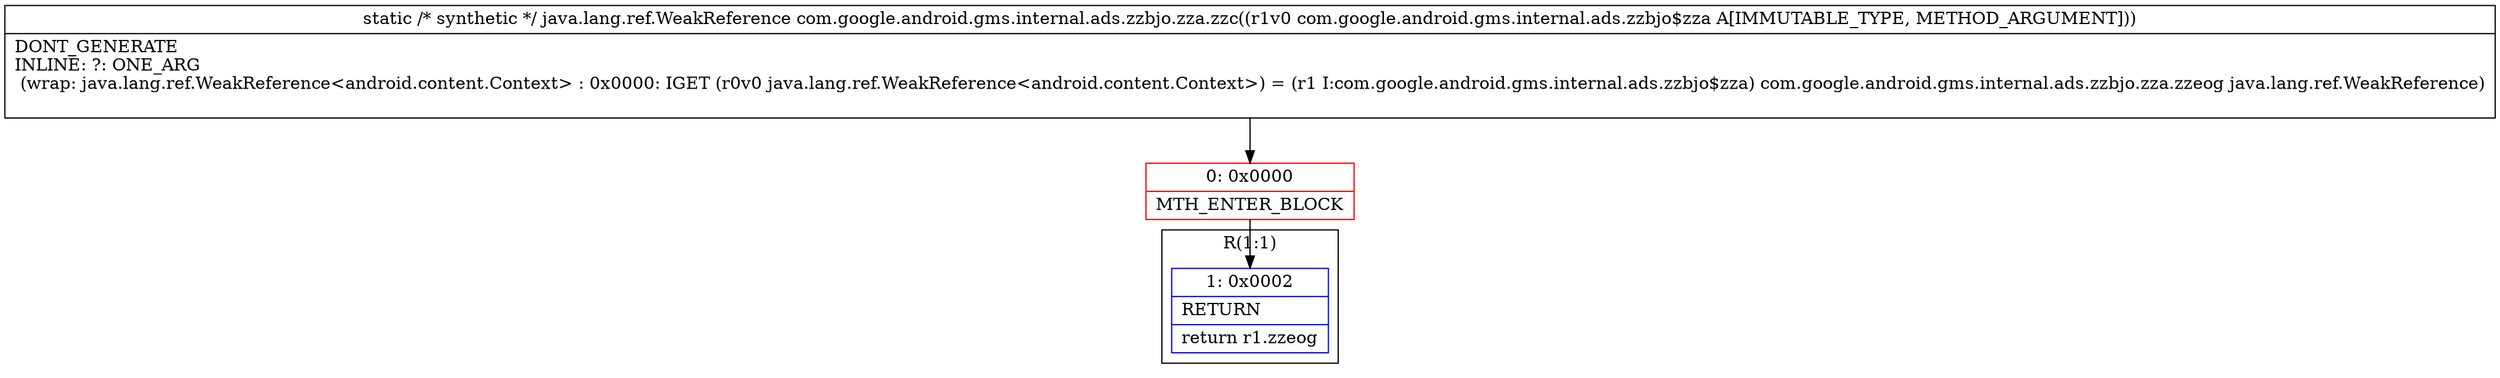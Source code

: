 digraph "CFG forcom.google.android.gms.internal.ads.zzbjo.zza.zzc(Lcom\/google\/android\/gms\/internal\/ads\/zzbjo$zza;)Ljava\/lang\/ref\/WeakReference;" {
subgraph cluster_Region_1903933439 {
label = "R(1:1)";
node [shape=record,color=blue];
Node_1 [shape=record,label="{1\:\ 0x0002|RETURN\l|return r1.zzeog\l}"];
}
Node_0 [shape=record,color=red,label="{0\:\ 0x0000|MTH_ENTER_BLOCK\l}"];
MethodNode[shape=record,label="{static \/* synthetic *\/ java.lang.ref.WeakReference com.google.android.gms.internal.ads.zzbjo.zza.zzc((r1v0 com.google.android.gms.internal.ads.zzbjo$zza A[IMMUTABLE_TYPE, METHOD_ARGUMENT]))  | DONT_GENERATE\lINLINE: ?: ONE_ARG  \l  (wrap: java.lang.ref.WeakReference\<android.content.Context\> : 0x0000: IGET  (r0v0 java.lang.ref.WeakReference\<android.content.Context\>) = (r1 I:com.google.android.gms.internal.ads.zzbjo$zza) com.google.android.gms.internal.ads.zzbjo.zza.zzeog java.lang.ref.WeakReference)\l\l}"];
MethodNode -> Node_0;
Node_0 -> Node_1;
}

